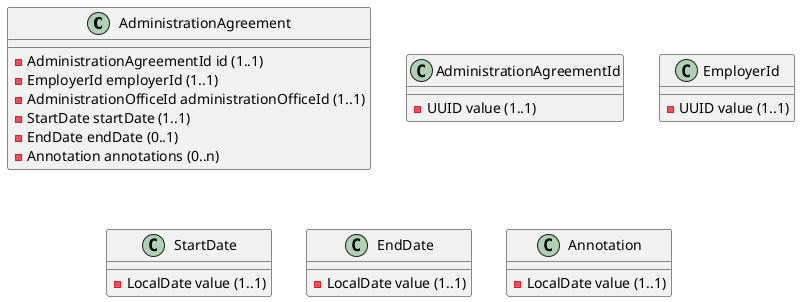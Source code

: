 @startuml

class AdministrationAgreement {
  - AdministrationAgreementId id (1..1)
  - EmployerId employerId (1..1)
  - AdministrationOfficeId administrationOfficeId (1..1)
  - StartDate startDate (1..1)
  - EndDate endDate (0..1)
  - Annotation annotations (0..n)
}

class AdministrationAgreementId {
    -UUID value (1..1)
}

class EmployerId {
    -UUID value (1..1)
}

class StartDate {
    -LocalDate value (1..1)
}

class EndDate {
    -LocalDate value (1..1)
}

class Annotation {
    -LocalDate value (1..1)
}


@enduml

